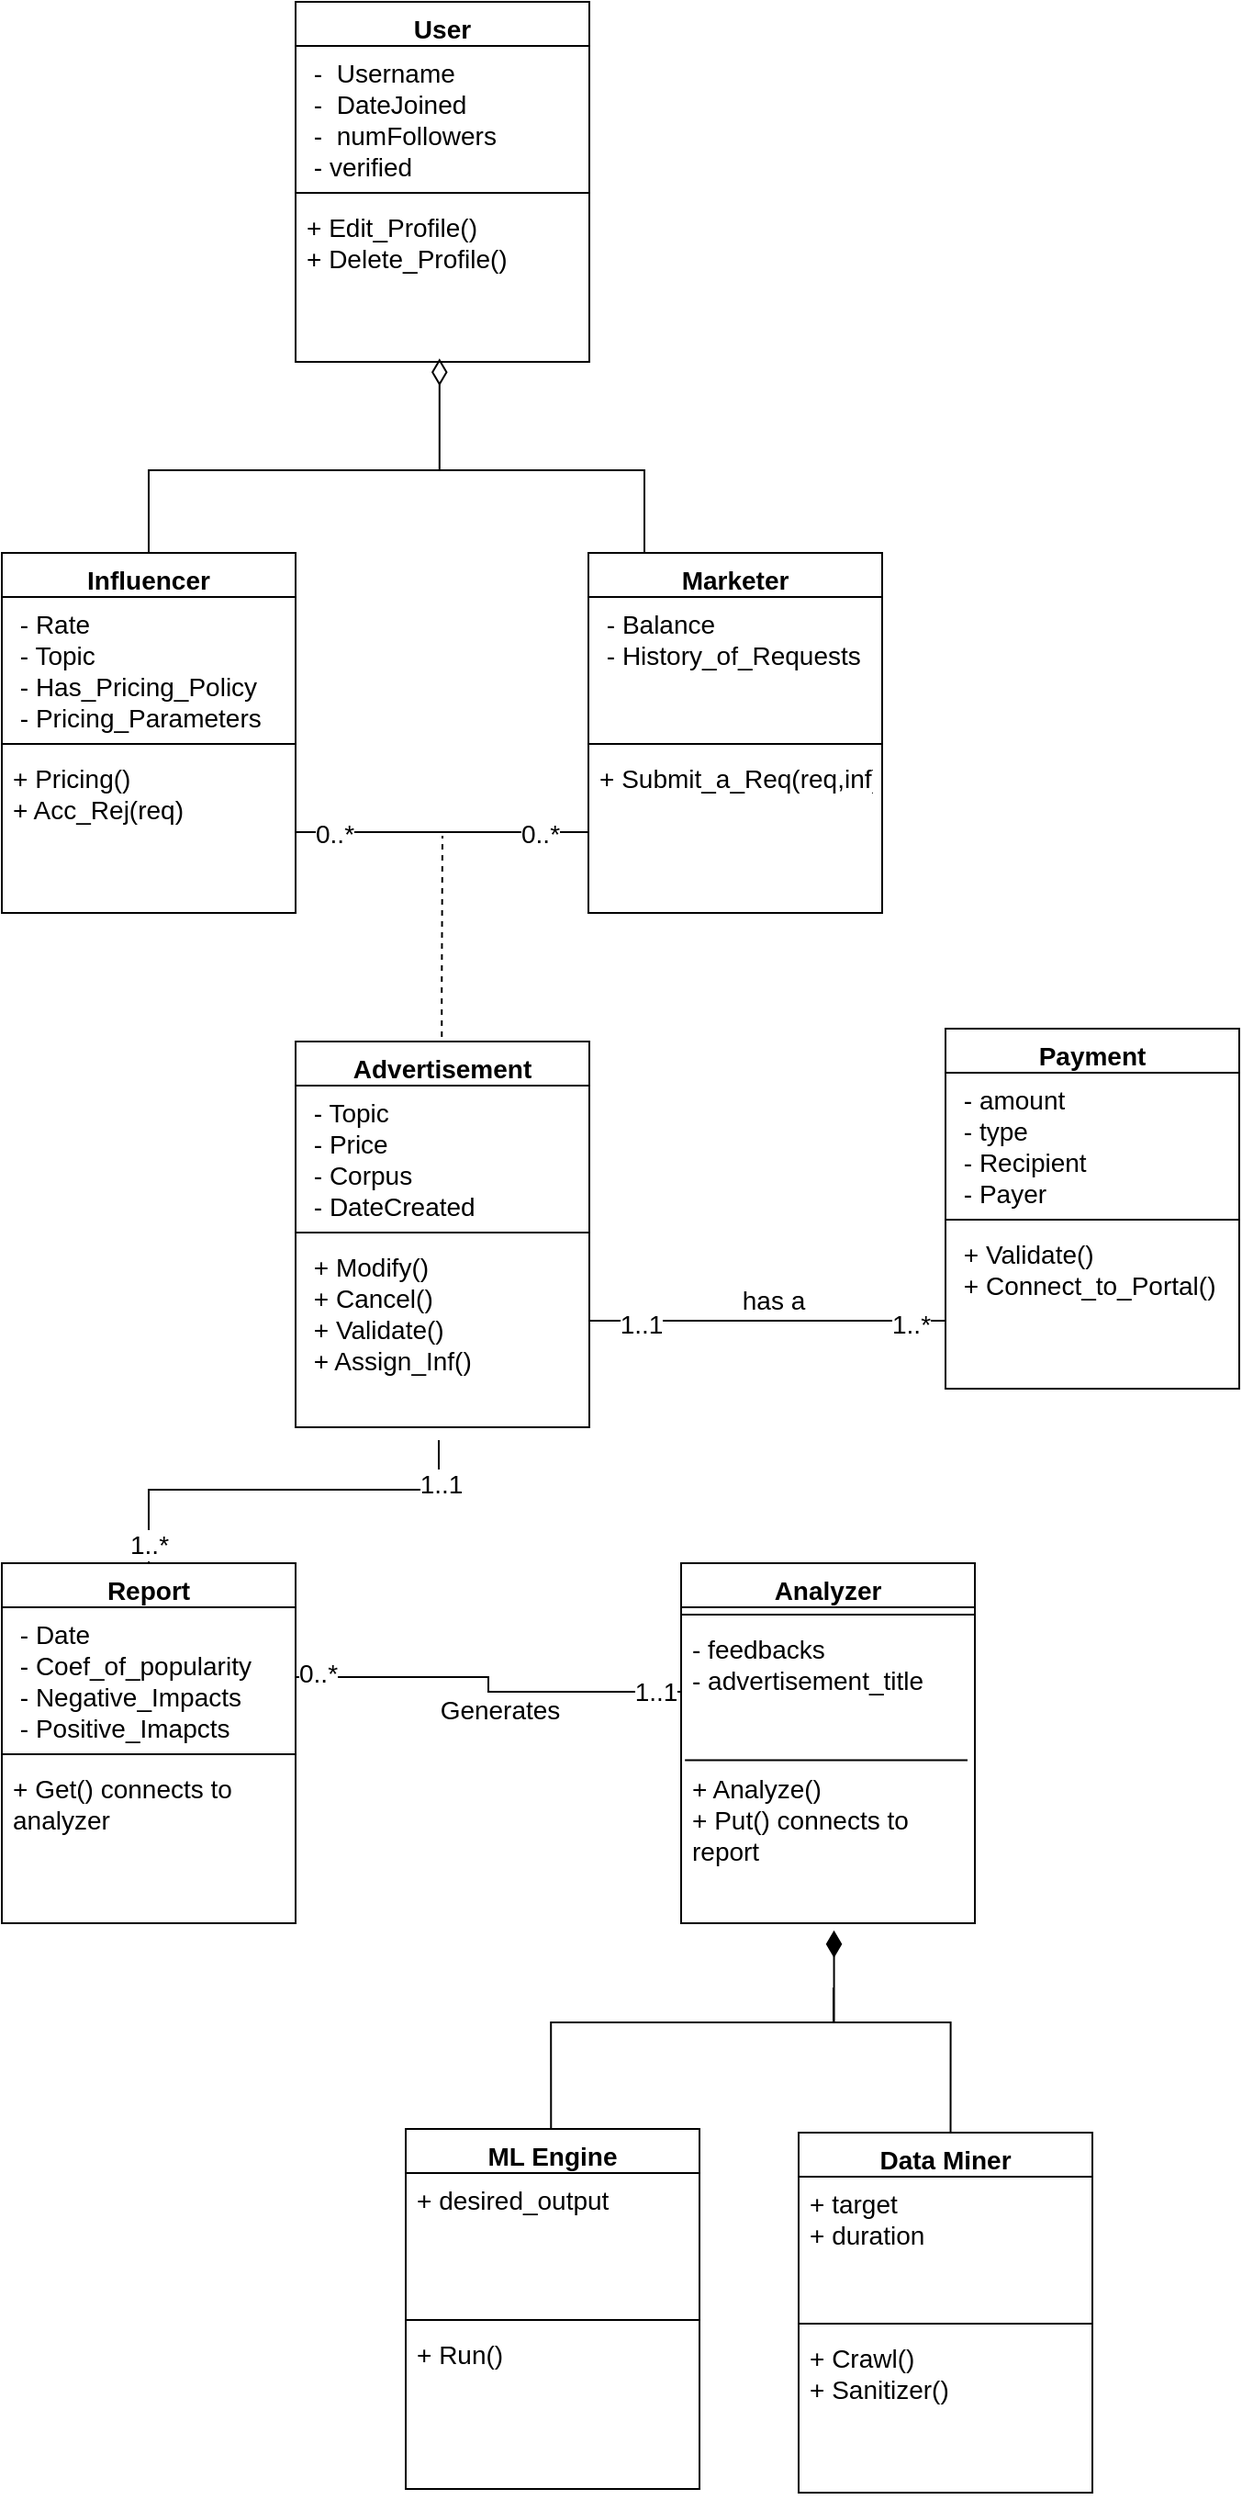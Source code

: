 <mxfile version="12.3.7" type="google" pages="1"><diagram name="Page-1" id="6133507b-19e7-1e82-6fc7-422aa6c4b21f"><mxGraphModel dx="1024" dy="584" grid="1" gridSize="10" guides="1" tooltips="1" connect="1" arrows="1" fold="1" page="1" pageScale="1" pageWidth="1100" pageHeight="850" background="#ffffff" math="0" shadow="0"><root><mxCell id="0"/><mxCell id="1" parent="0"/><mxCell id="zCUeD-Zxqv8S3PV7NLb8-21" value="User" style="swimlane;fontStyle=1;align=center;verticalAlign=top;childLayout=stackLayout;horizontal=1;startSize=24;horizontalStack=0;resizeParent=1;resizeParentMax=0;resizeLast=0;collapsible=1;marginBottom=0;fontSize=14;" parent="1" vertex="1"><mxGeometry x="230" y="70" width="160" height="196" as="geometry"/></mxCell><mxCell id="zCUeD-Zxqv8S3PV7NLb8-22" value=" -  Username&#xA; -  DateJoined&#xA; -  numFollowers&#xA; - verified" style="text;strokeColor=none;fillColor=none;align=left;verticalAlign=top;spacingLeft=4;spacingRight=4;overflow=hidden;rotatable=0;points=[[0,0.5],[1,0.5]];portConstraint=eastwest;fontSize=14;" parent="zCUeD-Zxqv8S3PV7NLb8-21" vertex="1"><mxGeometry y="24" width="160" height="76" as="geometry"/></mxCell><mxCell id="zCUeD-Zxqv8S3PV7NLb8-23" value="" style="line;strokeWidth=1;fillColor=none;align=left;verticalAlign=middle;spacingTop=-1;spacingLeft=3;spacingRight=3;rotatable=0;labelPosition=right;points=[];portConstraint=eastwest;fontSize=14;" parent="zCUeD-Zxqv8S3PV7NLb8-21" vertex="1"><mxGeometry y="100" width="160" height="8" as="geometry"/></mxCell><mxCell id="zCUeD-Zxqv8S3PV7NLb8-24" value="+ Edit_Profile()&#xA;+ Delete_Profile()&#xA;" style="text;strokeColor=none;fillColor=none;align=left;verticalAlign=top;spacingLeft=4;spacingRight=4;overflow=hidden;rotatable=0;points=[[0,0.5],[1,0.5]];portConstraint=eastwest;fontSize=14;" parent="zCUeD-Zxqv8S3PV7NLb8-21" vertex="1"><mxGeometry y="108" width="160" height="88" as="geometry"/></mxCell><mxCell id="zCUeD-Zxqv8S3PV7NLb8-38" style="edgeStyle=orthogonalEdgeStyle;rounded=0;orthogonalLoop=1;jettySize=auto;html=1;exitX=0.5;exitY=0;exitDx=0;exitDy=0;endArrow=diamondThin;endFill=0;entryX=0.49;entryY=0.979;entryDx=0;entryDy=0;entryPerimeter=0;targetPerimeterSpacing=7;endSize=12;sourcePerimeterSpacing=7;startSize=12;fontSize=14;" parent="1" source="zCUeD-Zxqv8S3PV7NLb8-30" target="zCUeD-Zxqv8S3PV7NLb8-24" edge="1"><mxGeometry relative="1" as="geometry"><mxPoint x="290" y="255" as="targetPoint"/><Array as="points"><mxPoint x="150" y="325"/><mxPoint x="308" y="325"/></Array></mxGeometry></mxCell><mxCell id="zCUeD-Zxqv8S3PV7NLb8-30" value="Influencer" style="swimlane;fontStyle=1;align=center;verticalAlign=top;childLayout=stackLayout;horizontal=1;startSize=24;horizontalStack=0;resizeParent=1;resizeParentMax=0;resizeLast=0;collapsible=1;marginBottom=0;fontSize=14;" parent="1" vertex="1"><mxGeometry x="70" y="370" width="160" height="196" as="geometry"/></mxCell><mxCell id="zCUeD-Zxqv8S3PV7NLb8-31" value=" - Rate&#xA; - Topic&#xA; - Has_Pricing_Policy&#xA; - Pricing_Parameters" style="text;strokeColor=none;fillColor=none;align=left;verticalAlign=top;spacingLeft=4;spacingRight=4;overflow=hidden;rotatable=0;points=[[0,0.5],[1,0.5]];portConstraint=eastwest;fontSize=14;" parent="zCUeD-Zxqv8S3PV7NLb8-30" vertex="1"><mxGeometry y="24" width="160" height="76" as="geometry"/></mxCell><mxCell id="zCUeD-Zxqv8S3PV7NLb8-32" value="" style="line;strokeWidth=1;fillColor=none;align=left;verticalAlign=middle;spacingTop=-1;spacingLeft=3;spacingRight=3;rotatable=0;labelPosition=right;points=[];portConstraint=eastwest;fontSize=14;" parent="zCUeD-Zxqv8S3PV7NLb8-30" vertex="1"><mxGeometry y="100" width="160" height="8" as="geometry"/></mxCell><mxCell id="zCUeD-Zxqv8S3PV7NLb8-33" value="+ Pricing()&#xA;+ Acc_Rej(req)" style="text;strokeColor=none;fillColor=none;align=left;verticalAlign=top;spacingLeft=4;spacingRight=4;overflow=hidden;rotatable=0;points=[[0,0.5],[1,0.5]];portConstraint=eastwest;fontSize=14;" parent="zCUeD-Zxqv8S3PV7NLb8-30" vertex="1"><mxGeometry y="108" width="160" height="88" as="geometry"/></mxCell><mxCell id="zCUeD-Zxqv8S3PV7NLb8-39" style="edgeStyle=orthogonalEdgeStyle;rounded=0;orthogonalLoop=1;jettySize=auto;html=1;exitX=0.5;exitY=0;exitDx=0;exitDy=0;startSize=12;sourcePerimeterSpacing=7;endArrow=none;endFill=0;endSize=12;targetPerimeterSpacing=7;strokeWidth=1;fontSize=14;" parent="1" source="zCUeD-Zxqv8S3PV7NLb8-34" edge="1"><mxGeometry relative="1" as="geometry"><mxPoint x="290" y="325" as="targetPoint"/><Array as="points"><mxPoint x="420" y="325"/></Array></mxGeometry></mxCell><mxCell id="zCUeD-Zxqv8S3PV7NLb8-34" value="Marketer" style="swimlane;fontStyle=1;align=center;verticalAlign=top;childLayout=stackLayout;horizontal=1;startSize=24;horizontalStack=0;resizeParent=1;resizeParentMax=0;resizeLast=0;collapsible=1;marginBottom=0;fontSize=14;" parent="1" vertex="1"><mxGeometry x="389.5" y="370" width="160" height="196" as="geometry"/></mxCell><mxCell id="zCUeD-Zxqv8S3PV7NLb8-35" value=" - Balance&#xA; - History_of_Requests" style="text;strokeColor=none;fillColor=none;align=left;verticalAlign=top;spacingLeft=4;spacingRight=4;overflow=hidden;rotatable=0;points=[[0,0.5],[1,0.5]];portConstraint=eastwest;fontSize=14;" parent="zCUeD-Zxqv8S3PV7NLb8-34" vertex="1"><mxGeometry y="24" width="160" height="76" as="geometry"/></mxCell><mxCell id="zCUeD-Zxqv8S3PV7NLb8-36" value="" style="line;strokeWidth=1;fillColor=none;align=left;verticalAlign=middle;spacingTop=-1;spacingLeft=3;spacingRight=3;rotatable=0;labelPosition=right;points=[];portConstraint=eastwest;fontSize=14;" parent="zCUeD-Zxqv8S3PV7NLb8-34" vertex="1"><mxGeometry y="100" width="160" height="8" as="geometry"/></mxCell><mxCell id="zCUeD-Zxqv8S3PV7NLb8-37" value="+ Submit_a_Req(req,inf)" style="text;strokeColor=none;fillColor=none;align=left;verticalAlign=top;spacingLeft=4;spacingRight=4;overflow=hidden;rotatable=0;points=[[0,0.5],[1,0.5]];portConstraint=eastwest;fontSize=14;" parent="zCUeD-Zxqv8S3PV7NLb8-34" vertex="1"><mxGeometry y="108" width="160" height="88" as="geometry"/></mxCell><mxCell id="zCUeD-Zxqv8S3PV7NLb8-40" style="edgeStyle=orthogonalEdgeStyle;rounded=0;orthogonalLoop=1;jettySize=auto;html=1;exitX=1;exitY=0.5;exitDx=0;exitDy=0;entryX=0;entryY=0.5;entryDx=0;entryDy=0;startSize=12;sourcePerimeterSpacing=7;endArrow=none;endFill=0;endSize=12;targetPerimeterSpacing=7;strokeWidth=1;fontSize=14;" parent="1" source="zCUeD-Zxqv8S3PV7NLb8-33" target="zCUeD-Zxqv8S3PV7NLb8-37" edge="1"><mxGeometry relative="1" as="geometry"/></mxCell><mxCell id="zCUeD-Zxqv8S3PV7NLb8-47" value="0..*" style="text;html=1;align=center;verticalAlign=middle;resizable=0;points=[];;labelBackgroundColor=#ffffff;fontSize=14;" parent="zCUeD-Zxqv8S3PV7NLb8-40" vertex="1" connectable="0"><mxGeometry x="0.662" y="-1" relative="1" as="geometry"><mxPoint as="offset"/></mxGeometry></mxCell><mxCell id="zCUeD-Zxqv8S3PV7NLb8-48" value="0..*" style="text;html=1;align=center;verticalAlign=middle;resizable=0;points=[];;labelBackgroundColor=#ffffff;fontSize=14;" parent="zCUeD-Zxqv8S3PV7NLb8-40" vertex="1" connectable="0"><mxGeometry x="-0.735" y="-1" relative="1" as="geometry"><mxPoint as="offset"/></mxGeometry></mxCell><mxCell id="zCUeD-Zxqv8S3PV7NLb8-46" style="edgeStyle=orthogonalEdgeStyle;rounded=0;orthogonalLoop=1;jettySize=auto;html=1;exitX=0.5;exitY=0;exitDx=0;exitDy=0;dashed=1;startSize=12;sourcePerimeterSpacing=7;endArrow=none;endFill=0;endSize=12;targetPerimeterSpacing=7;strokeWidth=1;fontSize=14;" parent="1" edge="1"><mxGeometry relative="1" as="geometry"><mxPoint x="310" y="524" as="targetPoint"/><mxPoint x="309.647" y="633.471" as="sourcePoint"/><Array as="points"><mxPoint x="310" y="610"/><mxPoint x="310" y="610"/></Array></mxGeometry></mxCell><mxCell id="zCUeD-Zxqv8S3PV7NLb8-41" value="Advertisement " style="swimlane;fontStyle=1;align=center;verticalAlign=top;childLayout=stackLayout;horizontal=1;startSize=24;horizontalStack=0;resizeParent=1;resizeParentMax=0;resizeLast=0;collapsible=1;marginBottom=0;fontSize=14;" parent="1" vertex="1"><mxGeometry x="230" y="636" width="160" height="210" as="geometry"/></mxCell><mxCell id="zCUeD-Zxqv8S3PV7NLb8-42" value=" - Topic&#xA; - Price&#xA; - Corpus&#xA; - DateCreated&#xA;&#xA;" style="text;strokeColor=none;fillColor=none;align=left;verticalAlign=top;spacingLeft=4;spacingRight=4;overflow=hidden;rotatable=0;points=[[0,0.5],[1,0.5]];portConstraint=eastwest;fontSize=14;" parent="zCUeD-Zxqv8S3PV7NLb8-41" vertex="1"><mxGeometry y="24" width="160" height="76" as="geometry"/></mxCell><mxCell id="zCUeD-Zxqv8S3PV7NLb8-43" value="" style="line;strokeWidth=1;fillColor=none;align=left;verticalAlign=middle;spacingTop=-1;spacingLeft=3;spacingRight=3;rotatable=0;labelPosition=right;points=[];portConstraint=eastwest;fontSize=14;" parent="zCUeD-Zxqv8S3PV7NLb8-41" vertex="1"><mxGeometry y="100" width="160" height="8" as="geometry"/></mxCell><mxCell id="zCUeD-Zxqv8S3PV7NLb8-44" value=" + Modify()&#xA; + Cancel()&#xA; + Validate()&#xA; + Assign_Inf()" style="text;strokeColor=none;fillColor=none;align=left;verticalAlign=top;spacingLeft=4;spacingRight=4;overflow=hidden;rotatable=0;points=[[0,0.5],[1,0.5]];portConstraint=eastwest;fontSize=14;" parent="zCUeD-Zxqv8S3PV7NLb8-41" vertex="1"><mxGeometry y="108" width="160" height="102" as="geometry"/></mxCell><mxCell id="zCUeD-Zxqv8S3PV7NLb8-49" value="Payment" style="swimlane;fontStyle=1;align=center;verticalAlign=top;childLayout=stackLayout;horizontal=1;startSize=24;horizontalStack=0;resizeParent=1;resizeParentMax=0;resizeLast=0;collapsible=1;marginBottom=0;fontSize=14;" parent="1" vertex="1"><mxGeometry x="584" y="629" width="160" height="196" as="geometry"/></mxCell><mxCell id="zCUeD-Zxqv8S3PV7NLb8-50" value=" - amount&#xA; - type&#xA; - Recipient&#xA; - Payer" style="text;strokeColor=none;fillColor=none;align=left;verticalAlign=top;spacingLeft=4;spacingRight=4;overflow=hidden;rotatable=0;points=[[0,0.5],[1,0.5]];portConstraint=eastwest;fontSize=14;" parent="zCUeD-Zxqv8S3PV7NLb8-49" vertex="1"><mxGeometry y="24" width="160" height="76" as="geometry"/></mxCell><mxCell id="zCUeD-Zxqv8S3PV7NLb8-51" value="" style="line;strokeWidth=1;fillColor=none;align=left;verticalAlign=middle;spacingTop=-1;spacingLeft=3;spacingRight=3;rotatable=0;labelPosition=right;points=[];portConstraint=eastwest;fontSize=14;" parent="zCUeD-Zxqv8S3PV7NLb8-49" vertex="1"><mxGeometry y="100" width="160" height="8" as="geometry"/></mxCell><mxCell id="zCUeD-Zxqv8S3PV7NLb8-52" value=" + Validate()&#xA; + Connect_to_Portal()" style="text;strokeColor=none;fillColor=none;align=left;verticalAlign=top;spacingLeft=4;spacingRight=4;overflow=hidden;rotatable=0;points=[[0,0.5],[1,0.5]];portConstraint=eastwest;fontSize=14;" parent="zCUeD-Zxqv8S3PV7NLb8-49" vertex="1"><mxGeometry y="108" width="160" height="88" as="geometry"/></mxCell><mxCell id="zCUeD-Zxqv8S3PV7NLb8-57" style="edgeStyle=orthogonalEdgeStyle;rounded=0;orthogonalLoop=1;jettySize=auto;html=1;exitX=0.5;exitY=0;exitDx=0;exitDy=0;sourcePerimeterSpacing=7;endArrow=none;endFill=0;targetPerimeterSpacing=7;strokeWidth=1;fontSize=14;" parent="1" source="zCUeD-Zxqv8S3PV7NLb8-53" target="zCUeD-Zxqv8S3PV7NLb8-44" edge="1"><mxGeometry relative="1" as="geometry"><mxPoint x="308" y="831" as="targetPoint"/><Array as="points"><mxPoint x="150" y="880"/><mxPoint x="308" y="880"/></Array></mxGeometry></mxCell><mxCell id="zCUeD-Zxqv8S3PV7NLb8-62" value="1..1" style="text;html=1;align=center;verticalAlign=middle;resizable=0;points=[];;labelBackgroundColor=#ffffff;fontSize=14;" parent="zCUeD-Zxqv8S3PV7NLb8-57" vertex="1" connectable="0"><mxGeometry x="0.763" y="-6" relative="1" as="geometry"><mxPoint x="-5" y="-3" as="offset"/></mxGeometry></mxCell><mxCell id="zCUeD-Zxqv8S3PV7NLb8-63" value="1..*" style="text;html=1;align=center;verticalAlign=middle;resizable=0;points=[];;labelBackgroundColor=#ffffff;fontSize=14;" parent="zCUeD-Zxqv8S3PV7NLb8-57" vertex="1" connectable="0"><mxGeometry x="-0.905" relative="1" as="geometry"><mxPoint as="offset"/></mxGeometry></mxCell><mxCell id="zCUeD-Zxqv8S3PV7NLb8-53" value="Report" style="swimlane;fontStyle=1;align=center;verticalAlign=top;childLayout=stackLayout;horizontal=1;startSize=24;horizontalStack=0;resizeParent=1;resizeParentMax=0;resizeLast=0;collapsible=1;marginBottom=0;fontSize=14;" parent="1" vertex="1"><mxGeometry x="70" y="920" width="160" height="196" as="geometry"/></mxCell><mxCell id="zCUeD-Zxqv8S3PV7NLb8-54" value=" - Date&#xA; - Coef_of_popularity&#xA; - Negative_Impacts&#xA; - Positive_Imapcts" style="text;strokeColor=none;fillColor=none;align=left;verticalAlign=top;spacingLeft=4;spacingRight=4;overflow=hidden;rotatable=0;points=[[0,0.5],[1,0.5]];portConstraint=eastwest;fontSize=14;" parent="zCUeD-Zxqv8S3PV7NLb8-53" vertex="1"><mxGeometry y="24" width="160" height="76" as="geometry"/></mxCell><mxCell id="zCUeD-Zxqv8S3PV7NLb8-55" value="" style="line;strokeWidth=1;fillColor=none;align=left;verticalAlign=middle;spacingTop=-1;spacingLeft=3;spacingRight=3;rotatable=0;labelPosition=right;points=[];portConstraint=eastwest;fontSize=14;" parent="zCUeD-Zxqv8S3PV7NLb8-53" vertex="1"><mxGeometry y="100" width="160" height="8" as="geometry"/></mxCell><mxCell id="zCUeD-Zxqv8S3PV7NLb8-56" value="+ Get() connects to &#xA;analyzer " style="text;strokeColor=none;fillColor=none;align=left;verticalAlign=top;spacingLeft=4;spacingRight=4;overflow=hidden;rotatable=0;points=[[0,0.5],[1,0.5]];portConstraint=eastwest;fontSize=14;" parent="zCUeD-Zxqv8S3PV7NLb8-53" vertex="1"><mxGeometry y="108" width="160" height="88" as="geometry"/></mxCell><mxCell id="zCUeD-Zxqv8S3PV7NLb8-58" style="edgeStyle=orthogonalEdgeStyle;rounded=0;orthogonalLoop=1;jettySize=auto;html=1;exitX=1;exitY=0.5;exitDx=0;exitDy=0;entryX=0;entryY=0.5;entryDx=0;entryDy=0;sourcePerimeterSpacing=7;endArrow=none;endFill=0;targetPerimeterSpacing=7;strokeWidth=1;fontSize=14;" parent="1" source="zCUeD-Zxqv8S3PV7NLb8-44" target="zCUeD-Zxqv8S3PV7NLb8-52" edge="1"><mxGeometry relative="1" as="geometry"><Array as="points"><mxPoint x="584" y="788"/></Array></mxGeometry></mxCell><mxCell id="zCUeD-Zxqv8S3PV7NLb8-59" value="1..1" style="text;html=1;align=center;verticalAlign=middle;resizable=0;points=[];;labelBackgroundColor=#ffffff;fontSize=14;" parent="zCUeD-Zxqv8S3PV7NLb8-58" vertex="1" connectable="0"><mxGeometry x="0.942" y="156" relative="1" as="geometry"><mxPoint x="-10" y="3" as="offset"/></mxGeometry></mxCell><mxCell id="zCUeD-Zxqv8S3PV7NLb8-60" value="1..*" style="text;html=1;align=center;verticalAlign=middle;resizable=0;points=[];;labelBackgroundColor=#ffffff;fontSize=14;" parent="zCUeD-Zxqv8S3PV7NLb8-58" vertex="1" connectable="0"><mxGeometry x="0.743" y="-2" relative="1" as="geometry"><mxPoint as="offset"/></mxGeometry></mxCell><mxCell id="zCUeD-Zxqv8S3PV7NLb8-61" value="has a" style="text;html=1;align=center;verticalAlign=middle;resizable=0;points=[];;labelBackgroundColor=#ffffff;fontSize=14;" parent="zCUeD-Zxqv8S3PV7NLb8-58" vertex="1" connectable="0"><mxGeometry x="0.076" y="-5" relative="1" as="geometry"><mxPoint x="-5" y="-16" as="offset"/></mxGeometry></mxCell><mxCell id="zCUeD-Zxqv8S3PV7NLb8-65" value="Analyzer" style="swimlane;fontStyle=1;align=center;verticalAlign=top;childLayout=stackLayout;horizontal=1;startSize=24;horizontalStack=0;resizeParent=1;resizeParentMax=0;resizeLast=0;collapsible=1;marginBottom=0;fontSize=14;" parent="1" vertex="1"><mxGeometry x="440" y="920" width="160" height="196" as="geometry"/></mxCell><mxCell id="zCUeD-Zxqv8S3PV7NLb8-67" value="" style="line;strokeWidth=1;fillColor=none;align=left;verticalAlign=middle;spacingTop=-1;spacingLeft=3;spacingRight=3;rotatable=0;labelPosition=right;points=[];portConstraint=eastwest;fontSize=14;" parent="zCUeD-Zxqv8S3PV7NLb8-65" vertex="1"><mxGeometry y="24" width="160" height="8" as="geometry"/></mxCell><mxCell id="zCUeD-Zxqv8S3PV7NLb8-66" value="- feedbacks&#xA;- advertisement_title" style="text;strokeColor=none;fillColor=none;align=left;verticalAlign=top;spacingLeft=4;spacingRight=4;overflow=hidden;rotatable=0;points=[[0,0.5],[1,0.5]];portConstraint=eastwest;fontSize=14;" parent="zCUeD-Zxqv8S3PV7NLb8-65" vertex="1"><mxGeometry y="32" width="160" height="76" as="geometry"/></mxCell><mxCell id="k_-IoTH3MnV9cbZXOWyJ-1" value="" style="endArrow=none;html=1;exitX=0.013;exitY=-0.008;exitDx=0;exitDy=0;exitPerimeter=0;entryX=0.975;entryY=-0.008;entryDx=0;entryDy=0;entryPerimeter=0;" parent="zCUeD-Zxqv8S3PV7NLb8-65" source="zCUeD-Zxqv8S3PV7NLb8-68" target="zCUeD-Zxqv8S3PV7NLb8-68" edge="1"><mxGeometry width="50" height="50" relative="1" as="geometry"><mxPoint x="55" y="108" as="sourcePoint"/><mxPoint x="105" y="58" as="targetPoint"/></mxGeometry></mxCell><mxCell id="zCUeD-Zxqv8S3PV7NLb8-68" value="+ Analyze()&#xA;+ Put() connects to &#xA;report" style="text;strokeColor=none;fillColor=none;align=left;verticalAlign=top;spacingLeft=4;spacingRight=4;overflow=hidden;rotatable=0;points=[[0,0.5],[1,0.5]];portConstraint=eastwest;fontSize=14;" parent="zCUeD-Zxqv8S3PV7NLb8-65" vertex="1"><mxGeometry y="108" width="160" height="88" as="geometry"/></mxCell><mxCell id="zCUeD-Zxqv8S3PV7NLb8-69" style="edgeStyle=orthogonalEdgeStyle;rounded=0;orthogonalLoop=1;jettySize=auto;html=1;exitX=0;exitY=0.5;exitDx=0;exitDy=0;entryX=1;entryY=0.5;entryDx=0;entryDy=0;sourcePerimeterSpacing=7;endArrow=none;endFill=0;targetPerimeterSpacing=7;strokeWidth=1;fontSize=14;" parent="1" source="zCUeD-Zxqv8S3PV7NLb8-66" target="zCUeD-Zxqv8S3PV7NLb8-54" edge="1"><mxGeometry relative="1" as="geometry"/></mxCell><mxCell id="zCUeD-Zxqv8S3PV7NLb8-70" value="Generates" style="text;html=1;align=center;verticalAlign=middle;resizable=0;points=[];;labelBackgroundColor=#ffffff;fontSize=14;" parent="zCUeD-Zxqv8S3PV7NLb8-69" vertex="1" connectable="0"><mxGeometry x="-0.207" y="4" relative="1" as="geometry"><mxPoint x="-13" y="6" as="offset"/></mxGeometry></mxCell><mxCell id="zCUeD-Zxqv8S3PV7NLb8-81" value="1..1" style="text;html=1;align=center;verticalAlign=middle;resizable=0;points=[];;labelBackgroundColor=#ffffff;fontSize=14;" parent="zCUeD-Zxqv8S3PV7NLb8-69" vertex="1" connectable="0"><mxGeometry x="-0.866" relative="1" as="geometry"><mxPoint as="offset"/></mxGeometry></mxCell><mxCell id="zCUeD-Zxqv8S3PV7NLb8-82" value="0..*" style="text;html=1;align=center;verticalAlign=middle;resizable=0;points=[];;labelBackgroundColor=#ffffff;fontSize=14;" parent="zCUeD-Zxqv8S3PV7NLb8-69" vertex="1" connectable="0"><mxGeometry x="0.888" y="-2" relative="1" as="geometry"><mxPoint as="offset"/></mxGeometry></mxCell><mxCell id="zCUeD-Zxqv8S3PV7NLb8-79" style="edgeStyle=orthogonalEdgeStyle;rounded=0;orthogonalLoop=1;jettySize=auto;html=1;exitX=0.5;exitY=0;exitDx=0;exitDy=0;entryX=0.524;entryY=1.033;entryDx=0;entryDy=0;entryPerimeter=0;sourcePerimeterSpacing=7;endArrow=diamondThin;endFill=1;targetPerimeterSpacing=7;strokeWidth=1;fontSize=14;endSize=12;" parent="1" edge="1"><mxGeometry relative="1" as="geometry"><mxPoint x="369.147" y="1230.471" as="sourcePoint"/><mxPoint x="523.265" y="1119.882" as="targetPoint"/><Array as="points"><mxPoint x="369.5" y="1170"/><mxPoint x="523.5" y="1170"/></Array></mxGeometry></mxCell><mxCell id="zCUeD-Zxqv8S3PV7NLb8-71" value="ML Engine" style="swimlane;fontStyle=1;align=center;verticalAlign=top;childLayout=stackLayout;horizontal=1;startSize=24;horizontalStack=0;resizeParent=1;resizeParentMax=0;resizeLast=0;collapsible=1;marginBottom=0;fontSize=14;" parent="1" vertex="1"><mxGeometry x="290" y="1228" width="160" height="196" as="geometry"/></mxCell><mxCell id="zCUeD-Zxqv8S3PV7NLb8-72" value="+ desired_output" style="text;strokeColor=none;fillColor=none;align=left;verticalAlign=top;spacingLeft=4;spacingRight=4;overflow=hidden;rotatable=0;points=[[0,0.5],[1,0.5]];portConstraint=eastwest;fontSize=14;" parent="zCUeD-Zxqv8S3PV7NLb8-71" vertex="1"><mxGeometry y="24" width="160" height="76" as="geometry"/></mxCell><mxCell id="zCUeD-Zxqv8S3PV7NLb8-73" value="" style="line;strokeWidth=1;fillColor=none;align=left;verticalAlign=middle;spacingTop=-1;spacingLeft=3;spacingRight=3;rotatable=0;labelPosition=right;points=[];portConstraint=eastwest;fontSize=14;" parent="zCUeD-Zxqv8S3PV7NLb8-71" vertex="1"><mxGeometry y="100" width="160" height="8" as="geometry"/></mxCell><mxCell id="zCUeD-Zxqv8S3PV7NLb8-74" value="+ Run()" style="text;strokeColor=none;fillColor=none;align=left;verticalAlign=top;spacingLeft=4;spacingRight=4;overflow=hidden;rotatable=0;points=[[0,0.5],[1,0.5]];portConstraint=eastwest;fontSize=14;" parent="zCUeD-Zxqv8S3PV7NLb8-71" vertex="1"><mxGeometry y="108" width="160" height="88" as="geometry"/></mxCell><mxCell id="zCUeD-Zxqv8S3PV7NLb8-80" style="edgeStyle=orthogonalEdgeStyle;rounded=0;orthogonalLoop=1;jettySize=auto;html=1;exitX=0.5;exitY=0;exitDx=0;exitDy=0;sourcePerimeterSpacing=7;endArrow=none;endFill=0;endSize=12;targetPerimeterSpacing=7;strokeWidth=1;fontSize=14;" parent="1" edge="1"><mxGeometry relative="1" as="geometry"><mxPoint x="523" y="1151" as="targetPoint"/><mxPoint x="586.765" y="1230.471" as="sourcePoint"/><Array as="points"><mxPoint x="586" y="1170"/><mxPoint x="523" y="1170"/></Array></mxGeometry></mxCell><mxCell id="zCUeD-Zxqv8S3PV7NLb8-75" value="Data Miner" style="swimlane;fontStyle=1;align=center;verticalAlign=top;childLayout=stackLayout;horizontal=1;startSize=24;horizontalStack=0;resizeParent=1;resizeParentMax=0;resizeLast=0;collapsible=1;marginBottom=0;fontSize=14;" parent="1" vertex="1"><mxGeometry x="504" y="1230" width="160" height="196" as="geometry"/></mxCell><mxCell id="zCUeD-Zxqv8S3PV7NLb8-76" value="+ target&#xA;+ duration" style="text;strokeColor=none;fillColor=none;align=left;verticalAlign=top;spacingLeft=4;spacingRight=4;overflow=hidden;rotatable=0;points=[[0,0.5],[1,0.5]];portConstraint=eastwest;fontSize=14;" parent="zCUeD-Zxqv8S3PV7NLb8-75" vertex="1"><mxGeometry y="24" width="160" height="76" as="geometry"/></mxCell><mxCell id="zCUeD-Zxqv8S3PV7NLb8-77" value="" style="line;strokeWidth=1;fillColor=none;align=left;verticalAlign=middle;spacingTop=-1;spacingLeft=3;spacingRight=3;rotatable=0;labelPosition=right;points=[];portConstraint=eastwest;fontSize=14;" parent="zCUeD-Zxqv8S3PV7NLb8-75" vertex="1"><mxGeometry y="100" width="160" height="8" as="geometry"/></mxCell><mxCell id="zCUeD-Zxqv8S3PV7NLb8-78" value="+ Crawl()&#xA;+ Sanitizer()&#xA;" style="text;strokeColor=none;fillColor=none;align=left;verticalAlign=top;spacingLeft=4;spacingRight=4;overflow=hidden;rotatable=0;points=[[0,0.5],[1,0.5]];portConstraint=eastwest;fontSize=14;" parent="zCUeD-Zxqv8S3PV7NLb8-75" vertex="1"><mxGeometry y="108" width="160" height="88" as="geometry"/></mxCell></root></mxGraphModel></diagram></mxfile>